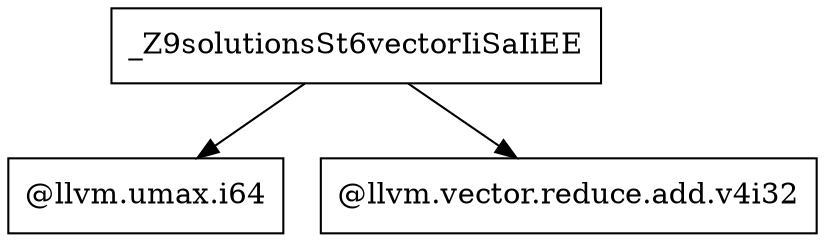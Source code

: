 digraph CallGraph {
    // Nodes
    node [shape=box];
    solutions [label="_Z9solutionsSt6vectorIiSaIiEE"];
    llvm_umax [label="@llvm.umax.i64"];
    llvm_vector_reduce [label="@llvm.vector.reduce.add.v4i32"];

    // Edges
    solutions -> llvm_umax;
    solutions -> llvm_vector_reduce;
}
